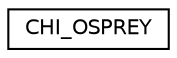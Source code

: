 digraph "Graphical Class Hierarchy"
{
  edge [fontname="Helvetica",fontsize="10",labelfontname="Helvetica",labelfontsize="10"];
  node [fontname="Helvetica",fontsize="10",shape=record];
  rankdir="LR";
  Node0 [label="CHI_OSPREY",height=0.2,width=0.4,color="black", fillcolor="white", style="filled",URL="$d3/d75/class_c_h_i___o_s_p_r_e_y.html"];
}
